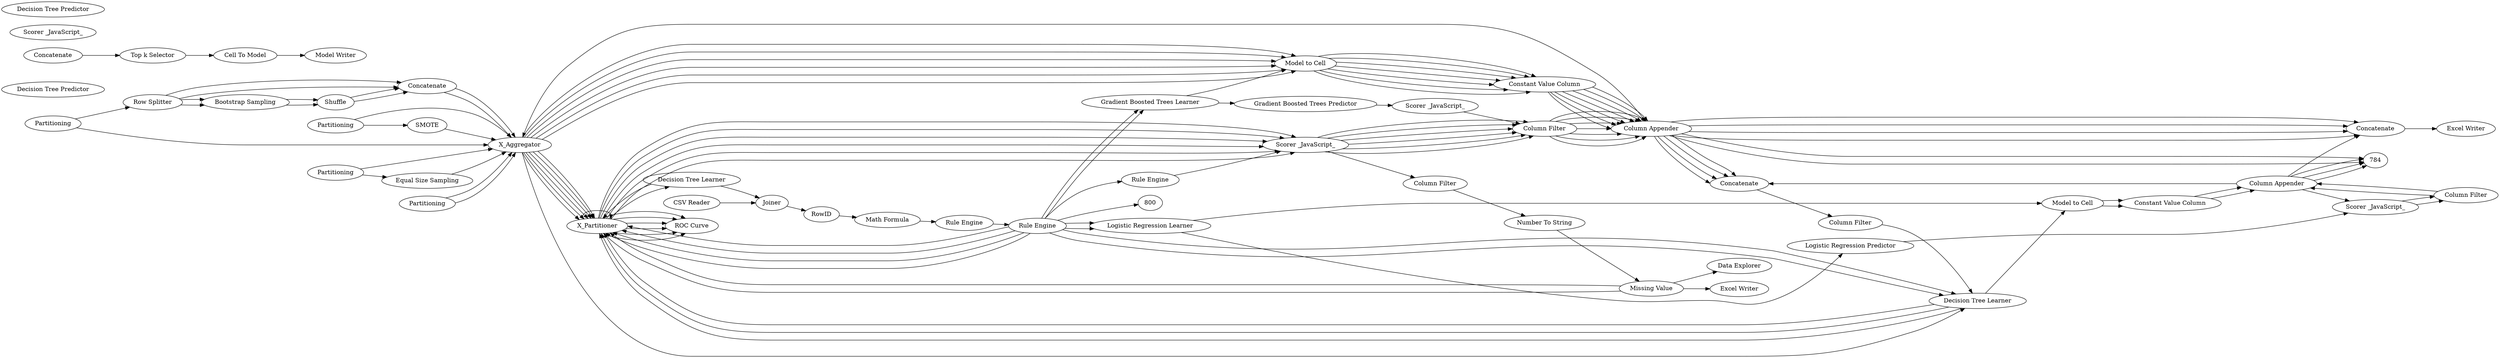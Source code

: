 digraph {
	1 [label="Random Forest Learner"]
	2 [label="Random Forest Predictor"]
	4 [label="ROC Curve"]
	5 [label="Scorer _JavaScript_"]
	705 [label="Column Filter"]
	706 [label="Constant Value Column"]
	756 [label="Model to Cell"]
	757 [label="Column Appender"]
	791 [label="Row Splitter"]
	793 [label="Bootstrap Sampling"]
	794 [label=Shuffle]
	795 [label=Concatenate]
	2 [label=Statistics]
	3 [label="Data Explorer"]
	5 [label="String To Number"]
	7 [label="Math Formula"]
	8 [label=RowID]
	11 [label="Missing Value"]
	13 [label="Rule Engine"]
	15 [label=Partitioning]
	16 [label="CSV Reader"]
	17 [label="CSV Reader"]
	18 [label=Joiner]
	20 [label="Column Filter"]
	21 [label="Number To String"]
	22 [label="Rule Engine"]
	23 [label="Rule Engine"]
	24 [label="Excel Writer"]
	705 [label="Column Filter"]
	706 [label="Constant Value Column"]
	756 [label="Model to Cell"]
	757 [label="Column Appender"]
	779 [label="Gradient Boosted Trees Learner"]
	780 [label="Scorer _JavaScript_"]
	781 [label="Gradient Boosted Trees Predictor"]
	708 [label="Scorer _JavaScript_"]
	712 [label="Logistic Regression Learner"]
	713 [label="Logistic Regression Predictor"]
	715 [label="Constant Value Column"]
	716 [label="Column Filter"]
	718 [label="Model to Cell"]
	719 [label="Column Appender"]
	758 [label="Cell To Model"]
	768 [label=Concatenate]
	769 [label="Model Writer"]
	770 [label="Top k Selector"]
	786 [label=Partitioning]
	787 [label=SMOTE]
	1 [label="Random Forest Learner"]
	2 [label="Random Forest Predictor"]
	4 [label="ROC Curve"]
	5 [label="Scorer _JavaScript_"]
	705 [label="Column Filter"]
	706 [label="Constant Value Column"]
	756 [label="Model to Cell"]
	757 [label="Column Appender"]
	1 [label="Random Forest Learner"]
	2 [label="Random Forest Predictor"]
	4 [label="ROC Curve"]
	5 [label="Scorer _JavaScript_"]
	705 [label="Column Filter"]
	706 [label="Constant Value Column"]
	756 [label="Model to Cell"]
	757 [label="Column Appender"]
	1 [label="Random Forest Learner"]
	2 [label="Random Forest Predictor"]
	4 [label="ROC Curve"]
	5 [label="Scorer _JavaScript_"]
	705 [label="Column Filter"]
	706 [label="Constant Value Column"]
	756 [label="Model to Cell"]
	757 [label="Column Appender"]
	791 [label="Row Splitter"]
	792 [label=Partitioning]
	793 [label="Bootstrap Sampling"]
	794 [label=Shuffle]
	795 [label=Concatenate]
	796 [label=Partitioning]
	797 [label="Equal Size Sampling"]
	798 [label=Concatenate]
	799 [label=Concatenate]
	801 [label=Partitioning]
	1 [label="Random Forest Learner"]
	2 [label="Random Forest Predictor"]
	4 [label="ROC Curve"]
	5 [label="Scorer _JavaScript_"]
	705 [label="Column Filter"]
	706 [label="Constant Value Column"]
	756 [label="Model to Cell"]
	757 [label="Column Appender"]
	803 [label=Partitioning]
	1 [label="Random Forest Learner"]
	2 [label="Random Forest Predictor"]
	4 [label="ROC Curve"]
	5 [label="Scorer _JavaScript_"]
	705 [label="Column Filter"]
	706 [label="Constant Value Column"]
	756 [label="Model to Cell"]
	757 [label="Column Appender"]
	805 [label="Excel Writer"]
	806 [label="Excel Writer"]
	807 [label="Column Filter"]
	1 [label=X_Aggregator]
	2 [label=X_Partitioner]
	15 [label="Decision Tree Predictor"]
	16 [label="Decision Tree Learner"]
	805 [label="Scorer _JavaScript_"]
	708 [label="Scorer _JavaScript_"]
	715 [label="Constant Value Column"]
	716 [label="Column Filter"]
	718 [label="Model to Cell"]
	719 [label="Column Appender"]
	803 [label="Decision Tree Learner"]
	804 [label="Decision Tree Predictor"]
	1 -> 2
	1 -> 756
	2 -> 4
	2 -> 5
	5 -> 705
	705 -> 757
	706 -> 757
	756 -> 706
	791 -> 795
	791 -> 793
	793 -> 794
	794 -> 795
	795 -> 1
	5 -> 20
	7 -> 13
	8 -> 7
	11 -> 2
	11 -> 3
	11 -> 2
	11 -> 24
	13 -> 22
	16 -> 18
	17 -> 18
	18 -> 8
	20 -> 21
	21 -> 11
	22 -> 23
	23 -> 5
	705 -> 757
	706 -> 757
	756 -> 706
	779 -> 781
	779 -> 756
	780 -> 705
	781 -> 780
	708 -> 716
	712 -> 713
	712 -> 718
	713 -> 708
	715 -> 719
	716 -> 719
	718 -> 715
	758 -> 769
	768 -> 770
	770 -> 758
	1 -> 2
	1 -> 756
	2 -> 4
	2 -> 5
	5 -> 705
	705 -> 757
	706 -> 757
	756 -> 706
	1 -> 2
	1 -> 756
	2 -> 4
	2 -> 5
	5 -> 705
	705 -> 757
	706 -> 757
	756 -> 706
	1 -> 2
	1 -> 756
	2 -> 4
	2 -> 5
	5 -> 705
	705 -> 757
	706 -> 757
	756 -> 706
	1 -> 2
	1 -> 756
	2 -> 4
	2 -> 5
	5 -> 705
	705 -> 757
	706 -> 757
	756 -> 706
	1 -> 2
	1 -> 756
	2 -> 4
	2 -> 5
	5 -> 705
	705 -> 757
	706 -> 757
	756 -> 706
	786 -> 787
	786 -> 1
	787 -> 1
	757 -> 798
	757 -> 799
	757 -> 799
	757 -> 798
	757 -> 798
	757 -> 799
	791 -> 795
	791 -> 793
	792 -> 1
	792 -> 791
	793 -> 794
	794 -> 795
	795 -> 1
	796 -> 797
	796 -> 1
	797 -> 1
	798 -> 807
	799 -> 806
	801 -> 1
	801 -> 1
	757 -> 798
	757 -> 799
	803 -> 2
	803 -> 2
	719 -> 798
	719 -> 799
	807 -> 803
	1 -> 803
	2 -> 16
	2 -> 2
	757 -> 1
	16 -> 2
	708 -> 716
	715 -> 719
	716 -> 719
	718 -> 715
	803 -> 2
	803 -> 718
	719 -> 708
	757 -> 784
	22 -> 2
	22 -> 2
	22 -> 803
	22 -> 803
	22 -> 800
	22 -> 779
	22 -> 779
	22 -> 712
	22 -> 712
	22 -> 2
	22 -> 2
	757 -> 784
	719 -> 784
	719 -> 784
	719 -> 784
	rankdir=LR
}
